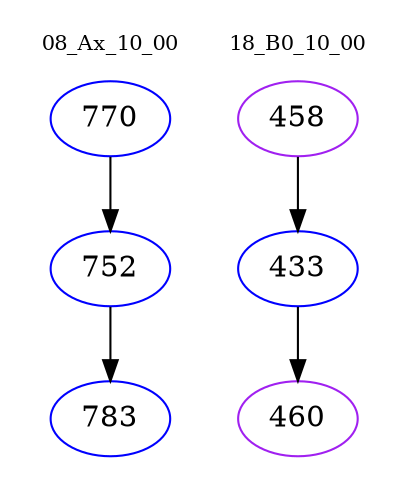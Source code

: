 digraph{
subgraph cluster_0 {
color = white
label = "08_Ax_10_00";
fontsize=10;
T0_770 [label="770", color="blue"]
T0_770 -> T0_752 [color="black"]
T0_752 [label="752", color="blue"]
T0_752 -> T0_783 [color="black"]
T0_783 [label="783", color="blue"]
}
subgraph cluster_1 {
color = white
label = "18_B0_10_00";
fontsize=10;
T1_458 [label="458", color="purple"]
T1_458 -> T1_433 [color="black"]
T1_433 [label="433", color="blue"]
T1_433 -> T1_460 [color="black"]
T1_460 [label="460", color="purple"]
}
}
